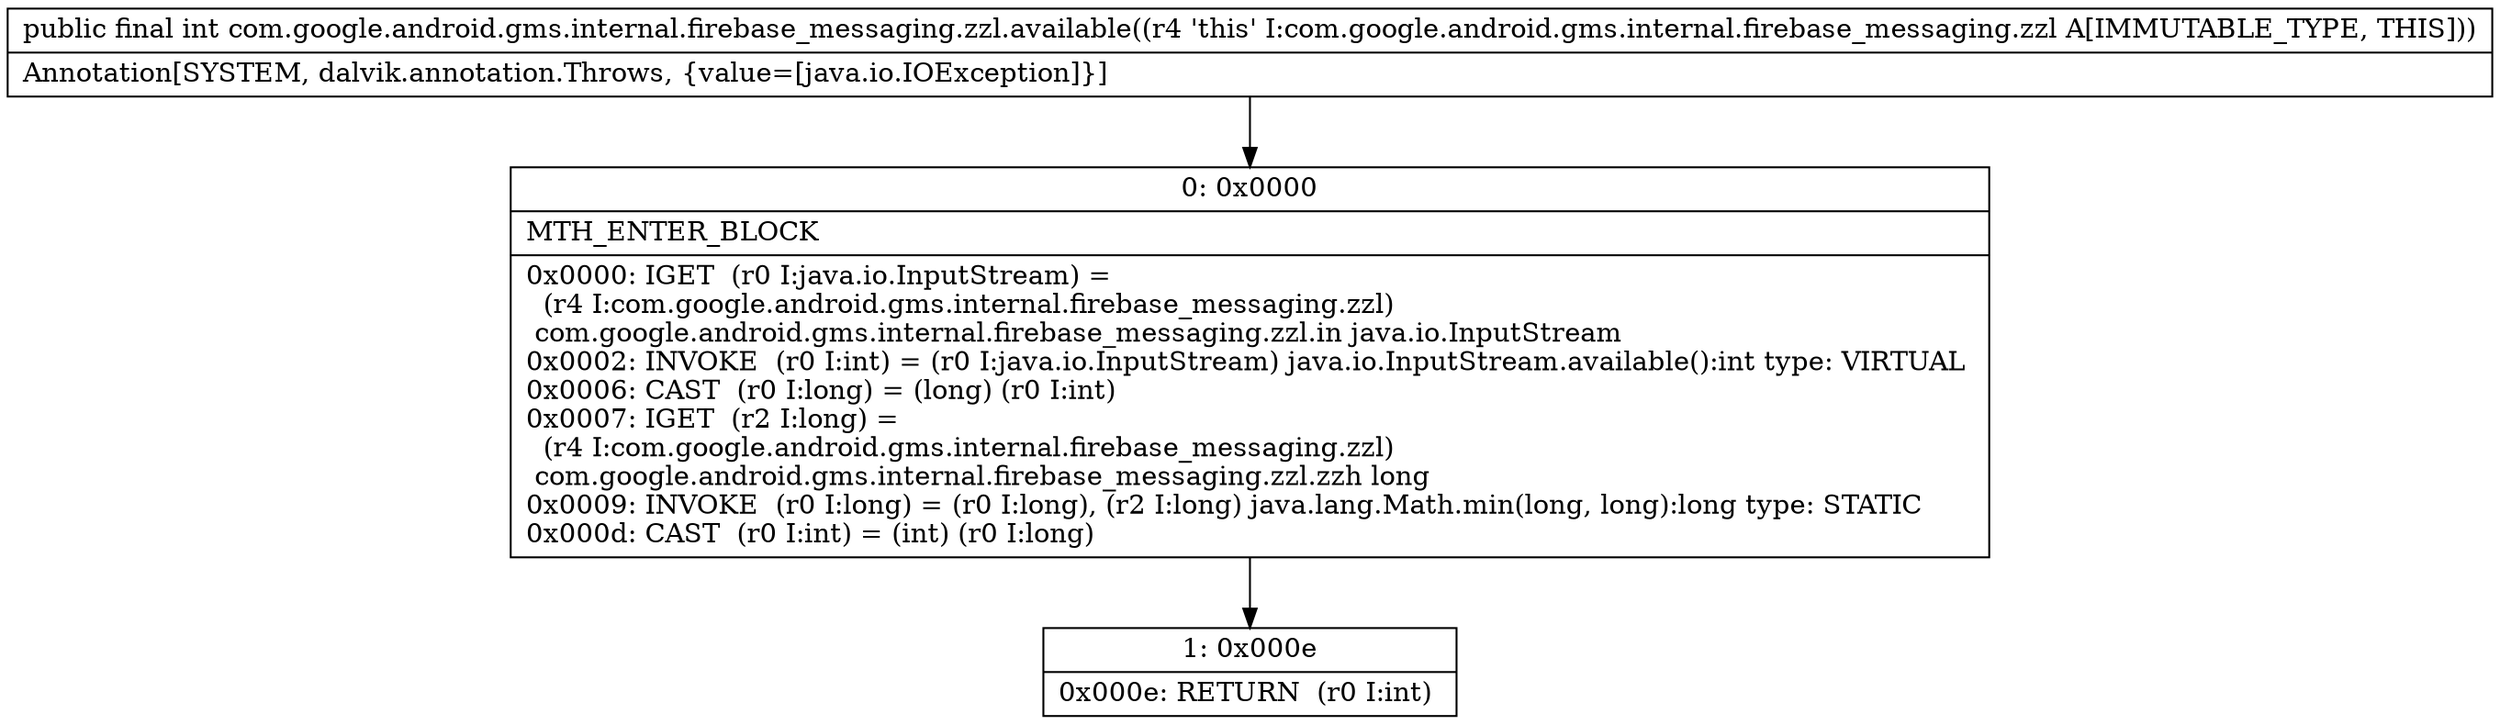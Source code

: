digraph "CFG forcom.google.android.gms.internal.firebase_messaging.zzl.available()I" {
Node_0 [shape=record,label="{0\:\ 0x0000|MTH_ENTER_BLOCK\l|0x0000: IGET  (r0 I:java.io.InputStream) = \l  (r4 I:com.google.android.gms.internal.firebase_messaging.zzl)\l com.google.android.gms.internal.firebase_messaging.zzl.in java.io.InputStream \l0x0002: INVOKE  (r0 I:int) = (r0 I:java.io.InputStream) java.io.InputStream.available():int type: VIRTUAL \l0x0006: CAST  (r0 I:long) = (long) (r0 I:int) \l0x0007: IGET  (r2 I:long) = \l  (r4 I:com.google.android.gms.internal.firebase_messaging.zzl)\l com.google.android.gms.internal.firebase_messaging.zzl.zzh long \l0x0009: INVOKE  (r0 I:long) = (r0 I:long), (r2 I:long) java.lang.Math.min(long, long):long type: STATIC \l0x000d: CAST  (r0 I:int) = (int) (r0 I:long) \l}"];
Node_1 [shape=record,label="{1\:\ 0x000e|0x000e: RETURN  (r0 I:int) \l}"];
MethodNode[shape=record,label="{public final int com.google.android.gms.internal.firebase_messaging.zzl.available((r4 'this' I:com.google.android.gms.internal.firebase_messaging.zzl A[IMMUTABLE_TYPE, THIS]))  | Annotation[SYSTEM, dalvik.annotation.Throws, \{value=[java.io.IOException]\}]\l}"];
MethodNode -> Node_0;
Node_0 -> Node_1;
}

